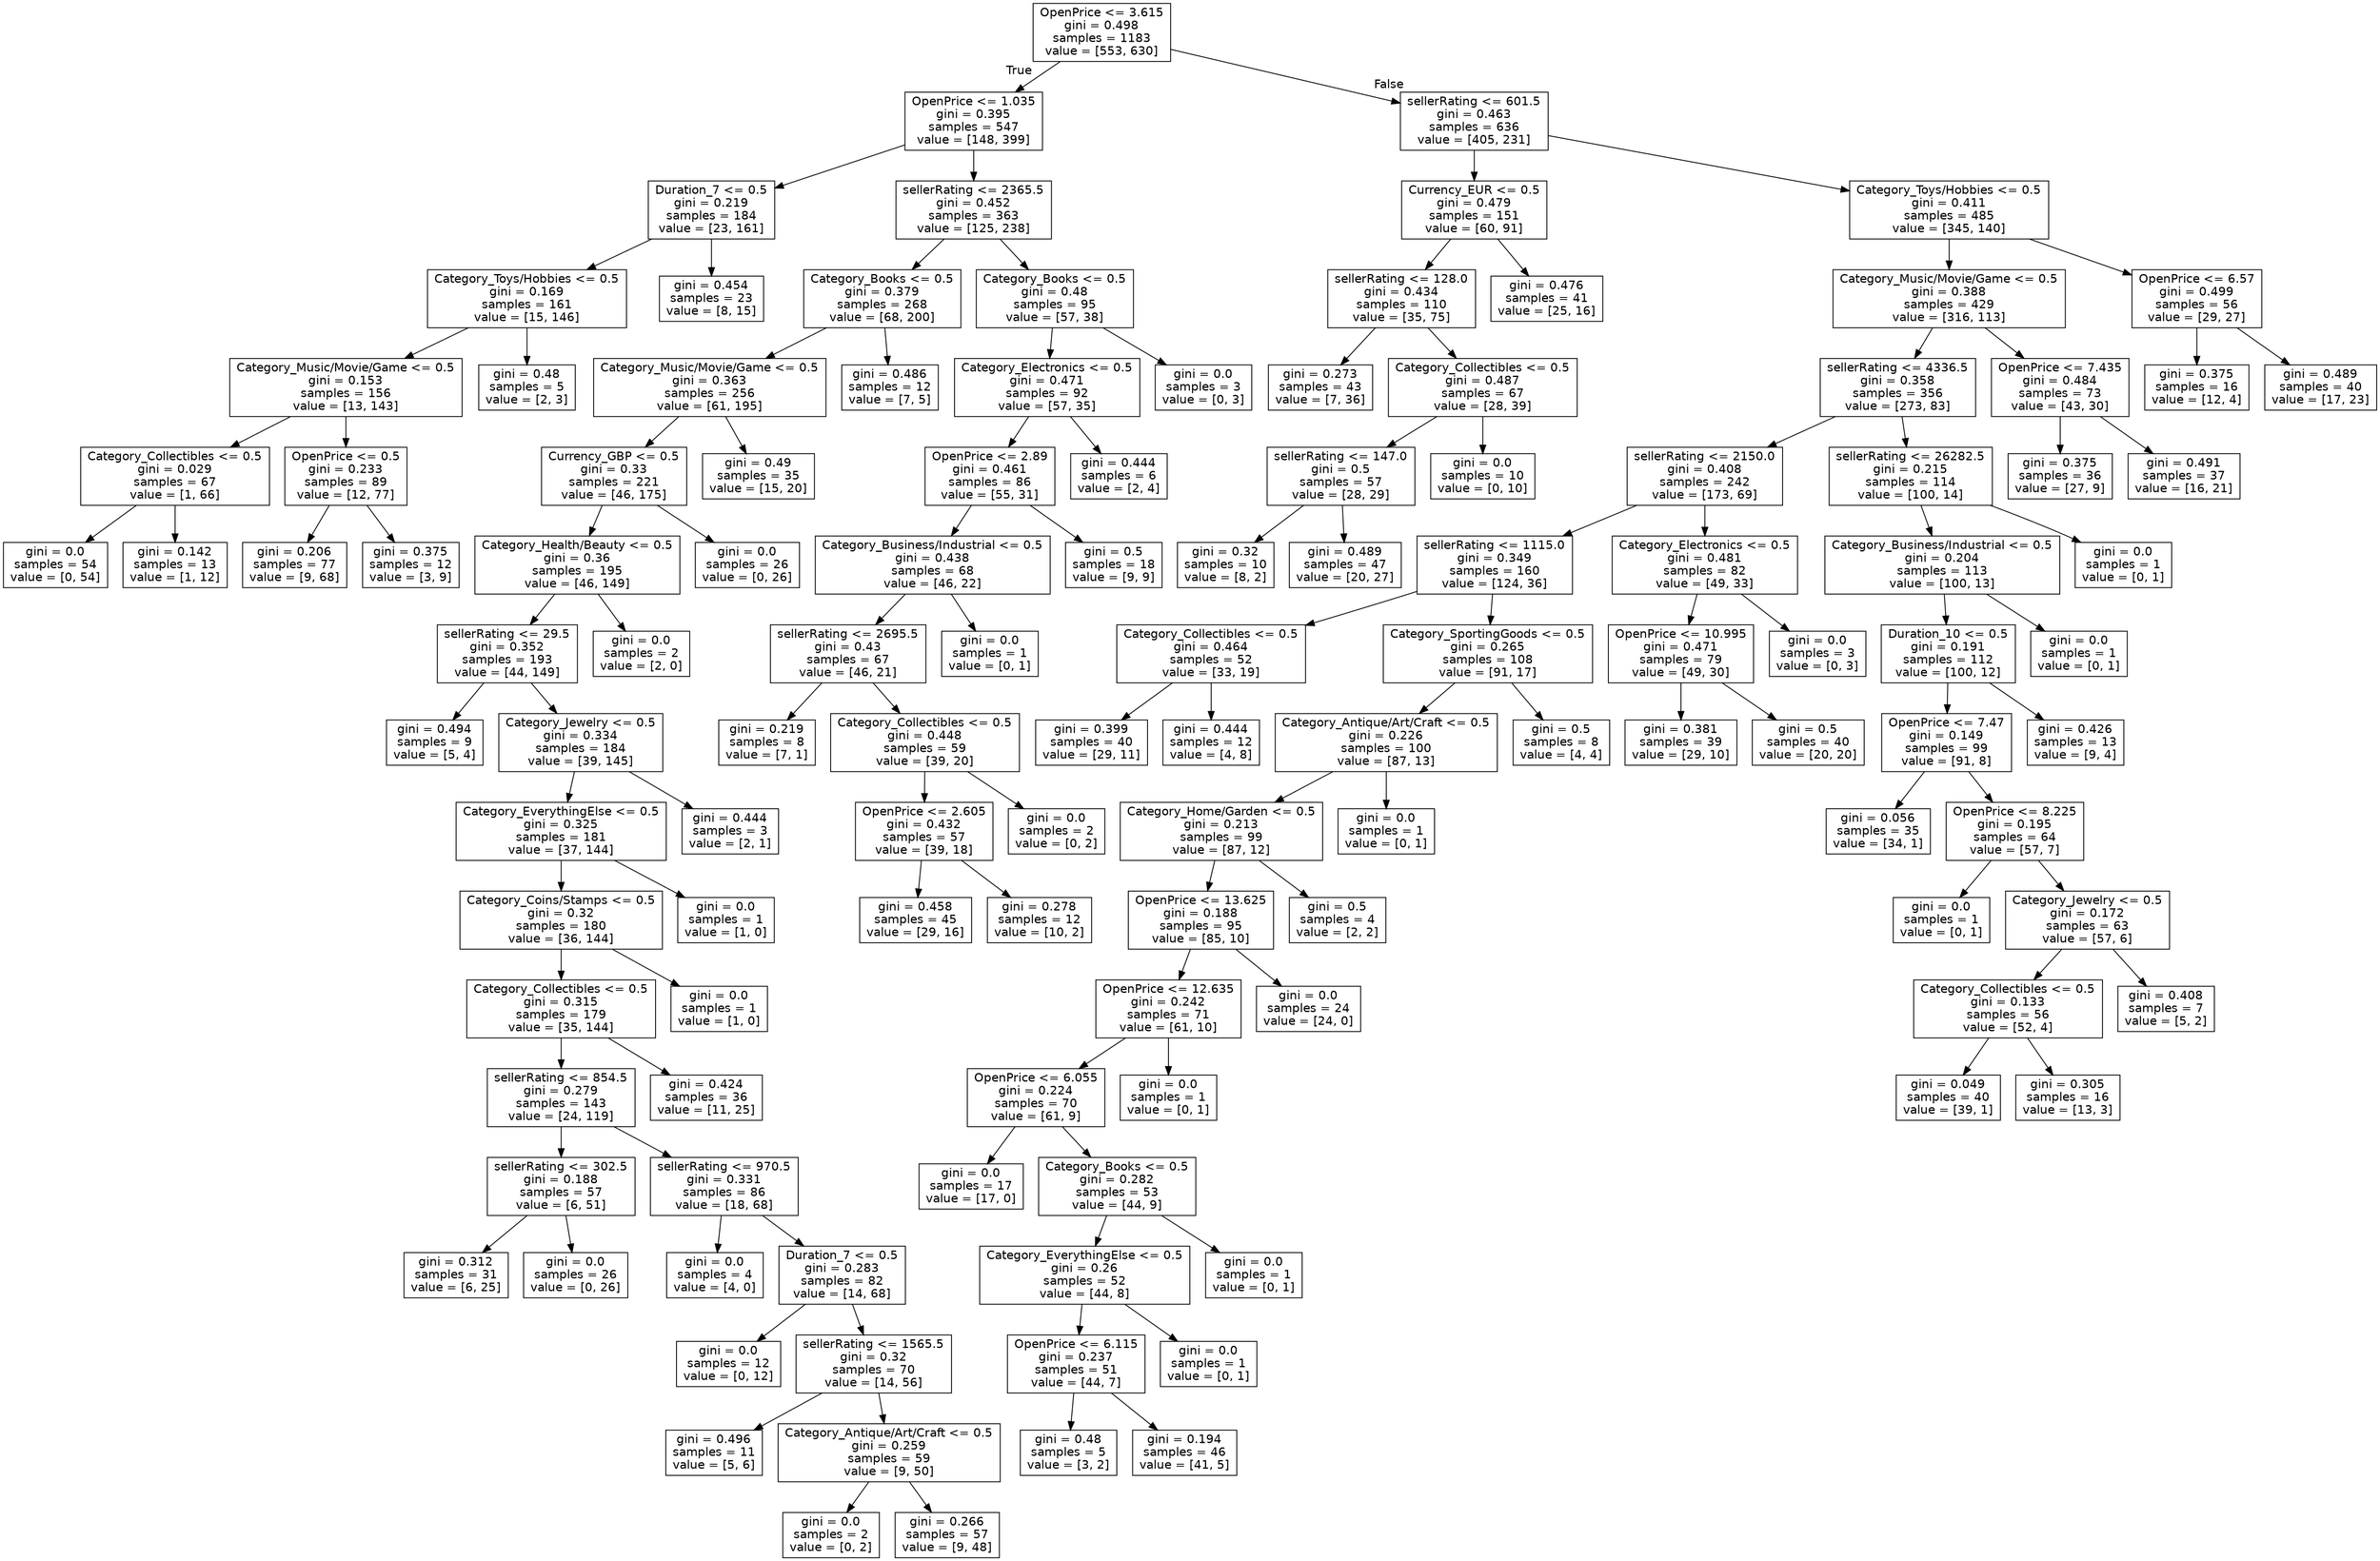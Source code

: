 digraph Tree {
node [shape=box, fontname="helvetica"] ;
edge [fontname="helvetica"] ;
0 [label="OpenPrice <= 3.615\ngini = 0.498\nsamples = 1183\nvalue = [553, 630]"] ;
1 [label="OpenPrice <= 1.035\ngini = 0.395\nsamples = 547\nvalue = [148, 399]"] ;
0 -> 1 [labeldistance=2.5, labelangle=45, headlabel="True"] ;
2 [label="Duration_7 <= 0.5\ngini = 0.219\nsamples = 184\nvalue = [23, 161]"] ;
1 -> 2 ;
3 [label="Category_Toys/Hobbies <= 0.5\ngini = 0.169\nsamples = 161\nvalue = [15, 146]"] ;
2 -> 3 ;
4 [label="Category_Music/Movie/Game <= 0.5\ngini = 0.153\nsamples = 156\nvalue = [13, 143]"] ;
3 -> 4 ;
5 [label="Category_Collectibles <= 0.5\ngini = 0.029\nsamples = 67\nvalue = [1, 66]"] ;
4 -> 5 ;
6 [label="gini = 0.0\nsamples = 54\nvalue = [0, 54]"] ;
5 -> 6 ;
7 [label="gini = 0.142\nsamples = 13\nvalue = [1, 12]"] ;
5 -> 7 ;
8 [label="OpenPrice <= 0.5\ngini = 0.233\nsamples = 89\nvalue = [12, 77]"] ;
4 -> 8 ;
9 [label="gini = 0.206\nsamples = 77\nvalue = [9, 68]"] ;
8 -> 9 ;
10 [label="gini = 0.375\nsamples = 12\nvalue = [3, 9]"] ;
8 -> 10 ;
11 [label="gini = 0.48\nsamples = 5\nvalue = [2, 3]"] ;
3 -> 11 ;
12 [label="gini = 0.454\nsamples = 23\nvalue = [8, 15]"] ;
2 -> 12 ;
13 [label="sellerRating <= 2365.5\ngini = 0.452\nsamples = 363\nvalue = [125, 238]"] ;
1 -> 13 ;
14 [label="Category_Books <= 0.5\ngini = 0.379\nsamples = 268\nvalue = [68, 200]"] ;
13 -> 14 ;
15 [label="Category_Music/Movie/Game <= 0.5\ngini = 0.363\nsamples = 256\nvalue = [61, 195]"] ;
14 -> 15 ;
16 [label="Currency_GBP <= 0.5\ngini = 0.33\nsamples = 221\nvalue = [46, 175]"] ;
15 -> 16 ;
17 [label="Category_Health/Beauty <= 0.5\ngini = 0.36\nsamples = 195\nvalue = [46, 149]"] ;
16 -> 17 ;
18 [label="sellerRating <= 29.5\ngini = 0.352\nsamples = 193\nvalue = [44, 149]"] ;
17 -> 18 ;
19 [label="gini = 0.494\nsamples = 9\nvalue = [5, 4]"] ;
18 -> 19 ;
20 [label="Category_Jewelry <= 0.5\ngini = 0.334\nsamples = 184\nvalue = [39, 145]"] ;
18 -> 20 ;
21 [label="Category_EverythingElse <= 0.5\ngini = 0.325\nsamples = 181\nvalue = [37, 144]"] ;
20 -> 21 ;
22 [label="Category_Coins/Stamps <= 0.5\ngini = 0.32\nsamples = 180\nvalue = [36, 144]"] ;
21 -> 22 ;
23 [label="Category_Collectibles <= 0.5\ngini = 0.315\nsamples = 179\nvalue = [35, 144]"] ;
22 -> 23 ;
24 [label="sellerRating <= 854.5\ngini = 0.279\nsamples = 143\nvalue = [24, 119]"] ;
23 -> 24 ;
25 [label="sellerRating <= 302.5\ngini = 0.188\nsamples = 57\nvalue = [6, 51]"] ;
24 -> 25 ;
26 [label="gini = 0.312\nsamples = 31\nvalue = [6, 25]"] ;
25 -> 26 ;
27 [label="gini = 0.0\nsamples = 26\nvalue = [0, 26]"] ;
25 -> 27 ;
28 [label="sellerRating <= 970.5\ngini = 0.331\nsamples = 86\nvalue = [18, 68]"] ;
24 -> 28 ;
29 [label="gini = 0.0\nsamples = 4\nvalue = [4, 0]"] ;
28 -> 29 ;
30 [label="Duration_7 <= 0.5\ngini = 0.283\nsamples = 82\nvalue = [14, 68]"] ;
28 -> 30 ;
31 [label="gini = 0.0\nsamples = 12\nvalue = [0, 12]"] ;
30 -> 31 ;
32 [label="sellerRating <= 1565.5\ngini = 0.32\nsamples = 70\nvalue = [14, 56]"] ;
30 -> 32 ;
33 [label="gini = 0.496\nsamples = 11\nvalue = [5, 6]"] ;
32 -> 33 ;
34 [label="Category_Antique/Art/Craft <= 0.5\ngini = 0.259\nsamples = 59\nvalue = [9, 50]"] ;
32 -> 34 ;
35 [label="gini = 0.0\nsamples = 2\nvalue = [0, 2]"] ;
34 -> 35 ;
36 [label="gini = 0.266\nsamples = 57\nvalue = [9, 48]"] ;
34 -> 36 ;
37 [label="gini = 0.424\nsamples = 36\nvalue = [11, 25]"] ;
23 -> 37 ;
38 [label="gini = 0.0\nsamples = 1\nvalue = [1, 0]"] ;
22 -> 38 ;
39 [label="gini = 0.0\nsamples = 1\nvalue = [1, 0]"] ;
21 -> 39 ;
40 [label="gini = 0.444\nsamples = 3\nvalue = [2, 1]"] ;
20 -> 40 ;
41 [label="gini = 0.0\nsamples = 2\nvalue = [2, 0]"] ;
17 -> 41 ;
42 [label="gini = 0.0\nsamples = 26\nvalue = [0, 26]"] ;
16 -> 42 ;
43 [label="gini = 0.49\nsamples = 35\nvalue = [15, 20]"] ;
15 -> 43 ;
44 [label="gini = 0.486\nsamples = 12\nvalue = [7, 5]"] ;
14 -> 44 ;
45 [label="Category_Books <= 0.5\ngini = 0.48\nsamples = 95\nvalue = [57, 38]"] ;
13 -> 45 ;
46 [label="Category_Electronics <= 0.5\ngini = 0.471\nsamples = 92\nvalue = [57, 35]"] ;
45 -> 46 ;
47 [label="OpenPrice <= 2.89\ngini = 0.461\nsamples = 86\nvalue = [55, 31]"] ;
46 -> 47 ;
48 [label="Category_Business/Industrial <= 0.5\ngini = 0.438\nsamples = 68\nvalue = [46, 22]"] ;
47 -> 48 ;
49 [label="sellerRating <= 2695.5\ngini = 0.43\nsamples = 67\nvalue = [46, 21]"] ;
48 -> 49 ;
50 [label="gini = 0.219\nsamples = 8\nvalue = [7, 1]"] ;
49 -> 50 ;
51 [label="Category_Collectibles <= 0.5\ngini = 0.448\nsamples = 59\nvalue = [39, 20]"] ;
49 -> 51 ;
52 [label="OpenPrice <= 2.605\ngini = 0.432\nsamples = 57\nvalue = [39, 18]"] ;
51 -> 52 ;
53 [label="gini = 0.458\nsamples = 45\nvalue = [29, 16]"] ;
52 -> 53 ;
54 [label="gini = 0.278\nsamples = 12\nvalue = [10, 2]"] ;
52 -> 54 ;
55 [label="gini = 0.0\nsamples = 2\nvalue = [0, 2]"] ;
51 -> 55 ;
56 [label="gini = 0.0\nsamples = 1\nvalue = [0, 1]"] ;
48 -> 56 ;
57 [label="gini = 0.5\nsamples = 18\nvalue = [9, 9]"] ;
47 -> 57 ;
58 [label="gini = 0.444\nsamples = 6\nvalue = [2, 4]"] ;
46 -> 58 ;
59 [label="gini = 0.0\nsamples = 3\nvalue = [0, 3]"] ;
45 -> 59 ;
60 [label="sellerRating <= 601.5\ngini = 0.463\nsamples = 636\nvalue = [405, 231]"] ;
0 -> 60 [labeldistance=2.5, labelangle=-45, headlabel="False"] ;
61 [label="Currency_EUR <= 0.5\ngini = 0.479\nsamples = 151\nvalue = [60, 91]"] ;
60 -> 61 ;
62 [label="sellerRating <= 128.0\ngini = 0.434\nsamples = 110\nvalue = [35, 75]"] ;
61 -> 62 ;
63 [label="gini = 0.273\nsamples = 43\nvalue = [7, 36]"] ;
62 -> 63 ;
64 [label="Category_Collectibles <= 0.5\ngini = 0.487\nsamples = 67\nvalue = [28, 39]"] ;
62 -> 64 ;
65 [label="sellerRating <= 147.0\ngini = 0.5\nsamples = 57\nvalue = [28, 29]"] ;
64 -> 65 ;
66 [label="gini = 0.32\nsamples = 10\nvalue = [8, 2]"] ;
65 -> 66 ;
67 [label="gini = 0.489\nsamples = 47\nvalue = [20, 27]"] ;
65 -> 67 ;
68 [label="gini = 0.0\nsamples = 10\nvalue = [0, 10]"] ;
64 -> 68 ;
69 [label="gini = 0.476\nsamples = 41\nvalue = [25, 16]"] ;
61 -> 69 ;
70 [label="Category_Toys/Hobbies <= 0.5\ngini = 0.411\nsamples = 485\nvalue = [345, 140]"] ;
60 -> 70 ;
71 [label="Category_Music/Movie/Game <= 0.5\ngini = 0.388\nsamples = 429\nvalue = [316, 113]"] ;
70 -> 71 ;
72 [label="sellerRating <= 4336.5\ngini = 0.358\nsamples = 356\nvalue = [273, 83]"] ;
71 -> 72 ;
73 [label="sellerRating <= 2150.0\ngini = 0.408\nsamples = 242\nvalue = [173, 69]"] ;
72 -> 73 ;
74 [label="sellerRating <= 1115.0\ngini = 0.349\nsamples = 160\nvalue = [124, 36]"] ;
73 -> 74 ;
75 [label="Category_Collectibles <= 0.5\ngini = 0.464\nsamples = 52\nvalue = [33, 19]"] ;
74 -> 75 ;
76 [label="gini = 0.399\nsamples = 40\nvalue = [29, 11]"] ;
75 -> 76 ;
77 [label="gini = 0.444\nsamples = 12\nvalue = [4, 8]"] ;
75 -> 77 ;
78 [label="Category_SportingGoods <= 0.5\ngini = 0.265\nsamples = 108\nvalue = [91, 17]"] ;
74 -> 78 ;
79 [label="Category_Antique/Art/Craft <= 0.5\ngini = 0.226\nsamples = 100\nvalue = [87, 13]"] ;
78 -> 79 ;
80 [label="Category_Home/Garden <= 0.5\ngini = 0.213\nsamples = 99\nvalue = [87, 12]"] ;
79 -> 80 ;
81 [label="OpenPrice <= 13.625\ngini = 0.188\nsamples = 95\nvalue = [85, 10]"] ;
80 -> 81 ;
82 [label="OpenPrice <= 12.635\ngini = 0.242\nsamples = 71\nvalue = [61, 10]"] ;
81 -> 82 ;
83 [label="OpenPrice <= 6.055\ngini = 0.224\nsamples = 70\nvalue = [61, 9]"] ;
82 -> 83 ;
84 [label="gini = 0.0\nsamples = 17\nvalue = [17, 0]"] ;
83 -> 84 ;
85 [label="Category_Books <= 0.5\ngini = 0.282\nsamples = 53\nvalue = [44, 9]"] ;
83 -> 85 ;
86 [label="Category_EverythingElse <= 0.5\ngini = 0.26\nsamples = 52\nvalue = [44, 8]"] ;
85 -> 86 ;
87 [label="OpenPrice <= 6.115\ngini = 0.237\nsamples = 51\nvalue = [44, 7]"] ;
86 -> 87 ;
88 [label="gini = 0.48\nsamples = 5\nvalue = [3, 2]"] ;
87 -> 88 ;
89 [label="gini = 0.194\nsamples = 46\nvalue = [41, 5]"] ;
87 -> 89 ;
90 [label="gini = 0.0\nsamples = 1\nvalue = [0, 1]"] ;
86 -> 90 ;
91 [label="gini = 0.0\nsamples = 1\nvalue = [0, 1]"] ;
85 -> 91 ;
92 [label="gini = 0.0\nsamples = 1\nvalue = [0, 1]"] ;
82 -> 92 ;
93 [label="gini = 0.0\nsamples = 24\nvalue = [24, 0]"] ;
81 -> 93 ;
94 [label="gini = 0.5\nsamples = 4\nvalue = [2, 2]"] ;
80 -> 94 ;
95 [label="gini = 0.0\nsamples = 1\nvalue = [0, 1]"] ;
79 -> 95 ;
96 [label="gini = 0.5\nsamples = 8\nvalue = [4, 4]"] ;
78 -> 96 ;
97 [label="Category_Electronics <= 0.5\ngini = 0.481\nsamples = 82\nvalue = [49, 33]"] ;
73 -> 97 ;
98 [label="OpenPrice <= 10.995\ngini = 0.471\nsamples = 79\nvalue = [49, 30]"] ;
97 -> 98 ;
99 [label="gini = 0.381\nsamples = 39\nvalue = [29, 10]"] ;
98 -> 99 ;
100 [label="gini = 0.5\nsamples = 40\nvalue = [20, 20]"] ;
98 -> 100 ;
101 [label="gini = 0.0\nsamples = 3\nvalue = [0, 3]"] ;
97 -> 101 ;
102 [label="sellerRating <= 26282.5\ngini = 0.215\nsamples = 114\nvalue = [100, 14]"] ;
72 -> 102 ;
103 [label="Category_Business/Industrial <= 0.5\ngini = 0.204\nsamples = 113\nvalue = [100, 13]"] ;
102 -> 103 ;
104 [label="Duration_10 <= 0.5\ngini = 0.191\nsamples = 112\nvalue = [100, 12]"] ;
103 -> 104 ;
105 [label="OpenPrice <= 7.47\ngini = 0.149\nsamples = 99\nvalue = [91, 8]"] ;
104 -> 105 ;
106 [label="gini = 0.056\nsamples = 35\nvalue = [34, 1]"] ;
105 -> 106 ;
107 [label="OpenPrice <= 8.225\ngini = 0.195\nsamples = 64\nvalue = [57, 7]"] ;
105 -> 107 ;
108 [label="gini = 0.0\nsamples = 1\nvalue = [0, 1]"] ;
107 -> 108 ;
109 [label="Category_Jewelry <= 0.5\ngini = 0.172\nsamples = 63\nvalue = [57, 6]"] ;
107 -> 109 ;
110 [label="Category_Collectibles <= 0.5\ngini = 0.133\nsamples = 56\nvalue = [52, 4]"] ;
109 -> 110 ;
111 [label="gini = 0.049\nsamples = 40\nvalue = [39, 1]"] ;
110 -> 111 ;
112 [label="gini = 0.305\nsamples = 16\nvalue = [13, 3]"] ;
110 -> 112 ;
113 [label="gini = 0.408\nsamples = 7\nvalue = [5, 2]"] ;
109 -> 113 ;
114 [label="gini = 0.426\nsamples = 13\nvalue = [9, 4]"] ;
104 -> 114 ;
115 [label="gini = 0.0\nsamples = 1\nvalue = [0, 1]"] ;
103 -> 115 ;
116 [label="gini = 0.0\nsamples = 1\nvalue = [0, 1]"] ;
102 -> 116 ;
117 [label="OpenPrice <= 7.435\ngini = 0.484\nsamples = 73\nvalue = [43, 30]"] ;
71 -> 117 ;
118 [label="gini = 0.375\nsamples = 36\nvalue = [27, 9]"] ;
117 -> 118 ;
119 [label="gini = 0.491\nsamples = 37\nvalue = [16, 21]"] ;
117 -> 119 ;
120 [label="OpenPrice <= 6.57\ngini = 0.499\nsamples = 56\nvalue = [29, 27]"] ;
70 -> 120 ;
121 [label="gini = 0.375\nsamples = 16\nvalue = [12, 4]"] ;
120 -> 121 ;
122 [label="gini = 0.489\nsamples = 40\nvalue = [17, 23]"] ;
120 -> 122 ;
}